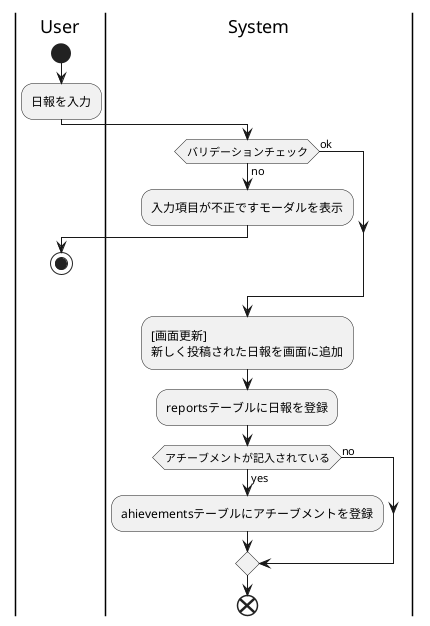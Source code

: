 @startuml
|User|
start
:日報を入力;
|System|
if(バリデーションチェック) then(ok)
else(no)
:入力項目が不正ですモーダルを表示;
|User|
stop
endif
|System|
:[画面更新]\n新しく投稿された日報を画面に追加;
:reportsテーブルに日報を登録;
if(アチーブメントが記入されている) then(yes)
:ahievementsテーブルにアチーブメントを登録;
else(no)
endif
end
@enduml